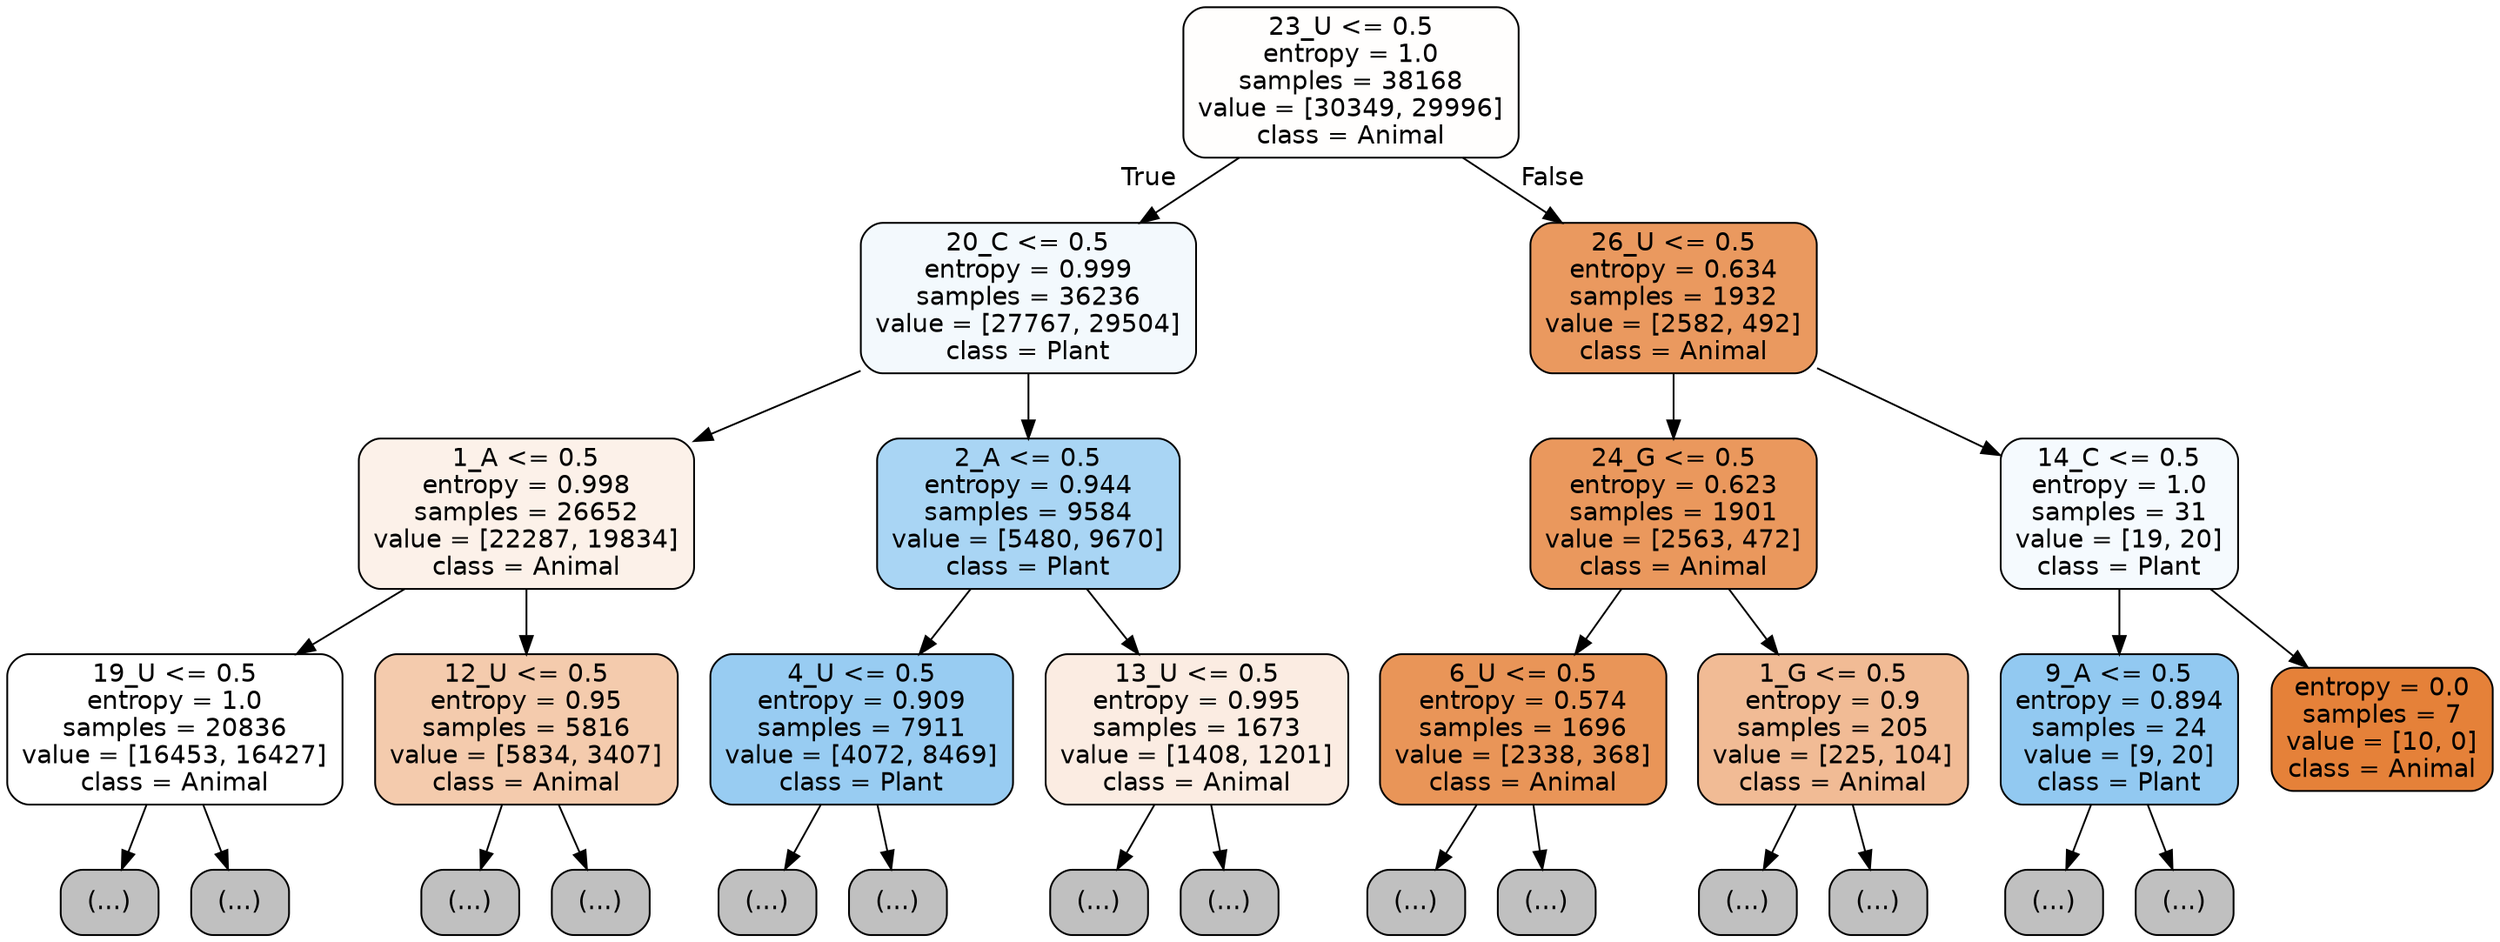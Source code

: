 digraph Tree {
node [shape=box, style="filled, rounded", color="black", fontname="helvetica"] ;
edge [fontname="helvetica"] ;
0 [label="23_U <= 0.5\nentropy = 1.0\nsamples = 38168\nvalue = [30349, 29996]\nclass = Animal", fillcolor="#fffefd"] ;
1 [label="20_C <= 0.5\nentropy = 0.999\nsamples = 36236\nvalue = [27767, 29504]\nclass = Plant", fillcolor="#f3f9fd"] ;
0 -> 1 [labeldistance=2.5, labelangle=45, headlabel="True"] ;
2 [label="1_A <= 0.5\nentropy = 0.998\nsamples = 26652\nvalue = [22287, 19834]\nclass = Animal", fillcolor="#fcf1e9"] ;
1 -> 2 ;
3 [label="19_U <= 0.5\nentropy = 1.0\nsamples = 20836\nvalue = [16453, 16427]\nclass = Animal", fillcolor="#ffffff"] ;
2 -> 3 ;
4 [label="(...)", fillcolor="#C0C0C0"] ;
3 -> 4 ;
7177 [label="(...)", fillcolor="#C0C0C0"] ;
3 -> 7177 ;
9602 [label="12_U <= 0.5\nentropy = 0.95\nsamples = 5816\nvalue = [5834, 3407]\nclass = Animal", fillcolor="#f4cbad"] ;
2 -> 9602 ;
9603 [label="(...)", fillcolor="#C0C0C0"] ;
9602 -> 9603 ;
11850 [label="(...)", fillcolor="#C0C0C0"] ;
9602 -> 11850 ;
12695 [label="2_A <= 0.5\nentropy = 0.944\nsamples = 9584\nvalue = [5480, 9670]\nclass = Plant", fillcolor="#a9d5f4"] ;
1 -> 12695 ;
12696 [label="4_U <= 0.5\nentropy = 0.909\nsamples = 7911\nvalue = [4072, 8469]\nclass = Plant", fillcolor="#98ccf2"] ;
12695 -> 12696 ;
12697 [label="(...)", fillcolor="#C0C0C0"] ;
12696 -> 12697 ;
14938 [label="(...)", fillcolor="#C0C0C0"] ;
12696 -> 14938 ;
15595 [label="13_U <= 0.5\nentropy = 0.995\nsamples = 1673\nvalue = [1408, 1201]\nclass = Animal", fillcolor="#fbece2"] ;
12695 -> 15595 ;
15596 [label="(...)", fillcolor="#C0C0C0"] ;
15595 -> 15596 ;
16217 [label="(...)", fillcolor="#C0C0C0"] ;
15595 -> 16217 ;
16442 [label="26_U <= 0.5\nentropy = 0.634\nsamples = 1932\nvalue = [2582, 492]\nclass = Animal", fillcolor="#ea995f"] ;
0 -> 16442 [labeldistance=2.5, labelangle=-45, headlabel="False"] ;
16443 [label="24_G <= 0.5\nentropy = 0.623\nsamples = 1901\nvalue = [2563, 472]\nclass = Animal", fillcolor="#ea985d"] ;
16442 -> 16443 ;
16444 [label="6_U <= 0.5\nentropy = 0.574\nsamples = 1696\nvalue = [2338, 368]\nclass = Animal", fillcolor="#e99558"] ;
16443 -> 16444 ;
16445 [label="(...)", fillcolor="#C0C0C0"] ;
16444 -> 16445 ;
16914 [label="(...)", fillcolor="#C0C0C0"] ;
16444 -> 16914 ;
17057 [label="1_G <= 0.5\nentropy = 0.9\nsamples = 205\nvalue = [225, 104]\nclass = Animal", fillcolor="#f1bb95"] ;
16443 -> 17057 ;
17058 [label="(...)", fillcolor="#C0C0C0"] ;
17057 -> 17058 ;
17131 [label="(...)", fillcolor="#C0C0C0"] ;
17057 -> 17131 ;
17154 [label="14_C <= 0.5\nentropy = 1.0\nsamples = 31\nvalue = [19, 20]\nclass = Plant", fillcolor="#f5fafe"] ;
16442 -> 17154 ;
17155 [label="9_A <= 0.5\nentropy = 0.894\nsamples = 24\nvalue = [9, 20]\nclass = Plant", fillcolor="#92c9f1"] ;
17154 -> 17155 ;
17156 [label="(...)", fillcolor="#C0C0C0"] ;
17155 -> 17156 ;
17161 [label="(...)", fillcolor="#C0C0C0"] ;
17155 -> 17161 ;
17162 [label="entropy = 0.0\nsamples = 7\nvalue = [10, 0]\nclass = Animal", fillcolor="#e58139"] ;
17154 -> 17162 ;
}